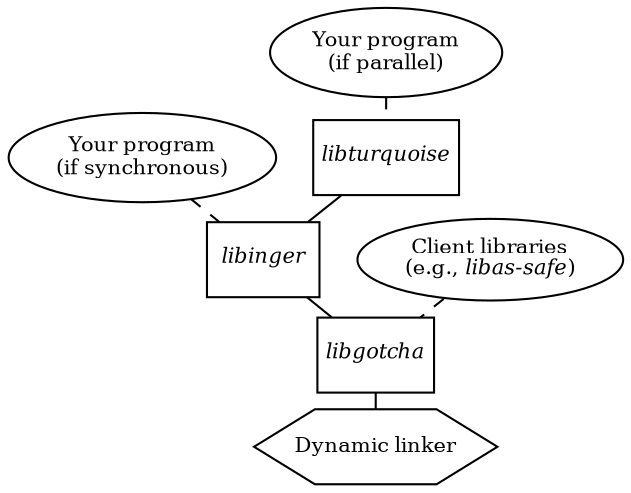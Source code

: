strict graph {
	margin=0;
	ranksep=0;

	node [fontsize=10,margin=0.05];

	{
		node [shape=oval];

		serialclient [label="Your program\n(if synchronous)"];
		parallelclient [label="Your program\n(if parallel)"];
		libassafe [label=<Client libraries<br/>(e.g., <i>libas-safe</i>)>];
	}

	{
		node [shape=box];

		libturquoise [label=<<i>libturquoise</i>>];
		libinger [label=<<i>libinger</i>>];
		libgotcha [label=<<i>libgotcha</i>>];
	}

	rtld [shape=hexagon,label="Dynamic linker"];

	libturquoise -- libinger;
	libinger -- libgotcha;
	libgotcha -- rtld;

	{
		edge [style=dashed];

		serialclient -- libinger;
		parallelclient -- libturquoise;
		libassafe -- libgotcha;
	}
}
